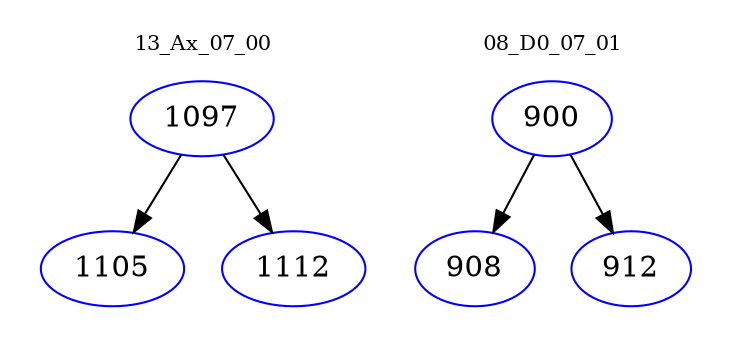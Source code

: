 digraph{
subgraph cluster_0 {
color = white
label = "13_Ax_07_00";
fontsize=10;
T0_1097 [label="1097", color="blue"]
T0_1097 -> T0_1105 [color="black"]
T0_1105 [label="1105", color="blue"]
T0_1097 -> T0_1112 [color="black"]
T0_1112 [label="1112", color="blue"]
}
subgraph cluster_1 {
color = white
label = "08_D0_07_01";
fontsize=10;
T1_900 [label="900", color="blue"]
T1_900 -> T1_908 [color="black"]
T1_908 [label="908", color="blue"]
T1_900 -> T1_912 [color="black"]
T1_912 [label="912", color="blue"]
}
}
